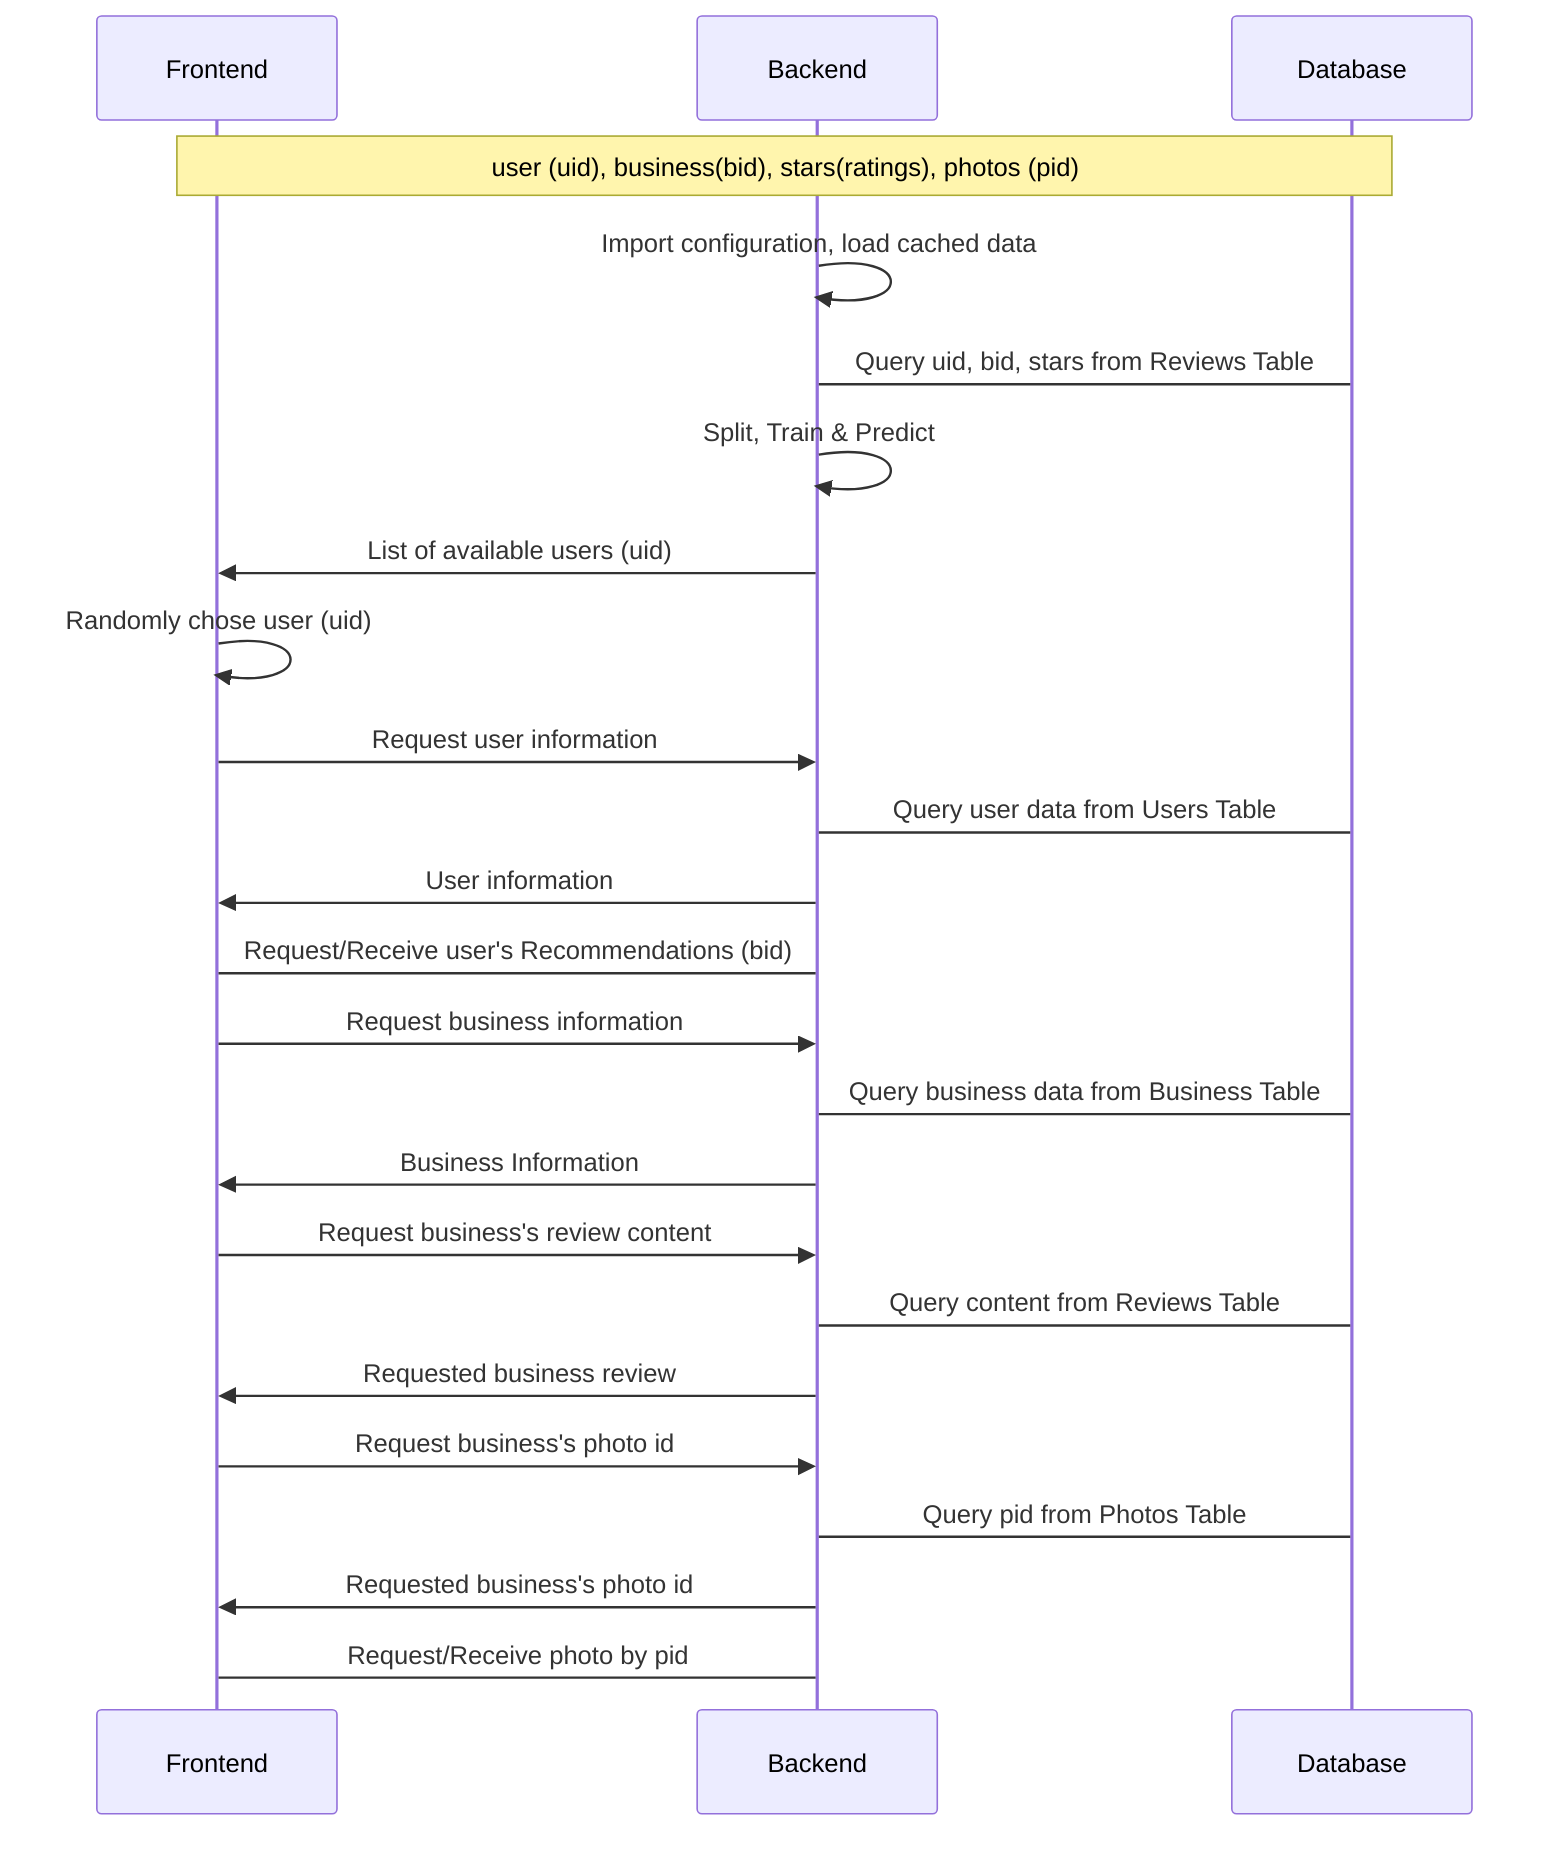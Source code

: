 sequenceDiagram
    participant F as Frontend
    participant B as Backend
    participant D as Database
    Note over F, D: user (uid), business(bid), stars(ratings), photos (pid)
    B->>B: Import configuration, load cached data
    B->D: Query uid, bid, stars from Reviews Table
    B->>B: Split, Train & Predict
    B->>F: List of available users (uid)
    F->>F: Randomly chose user (uid)
    F->>B: Request user information
    B->D: Query user data from Users Table
    B->>F: User information
    F->B: Request/Receive user's Recommendations (bid)
    F->>B: Request business information
    B->D: Query business data from Business Table
    B->>F: Business Information
    F->>B: Request business's review content
    B->D: Query content from Reviews Table
    B->>F: Requested business review
    F->>B: Request business's photo id
    B->D: Query pid from Photos Table
    B->>F: Requested business's photo id
    F->B: Request/Receive photo by pid